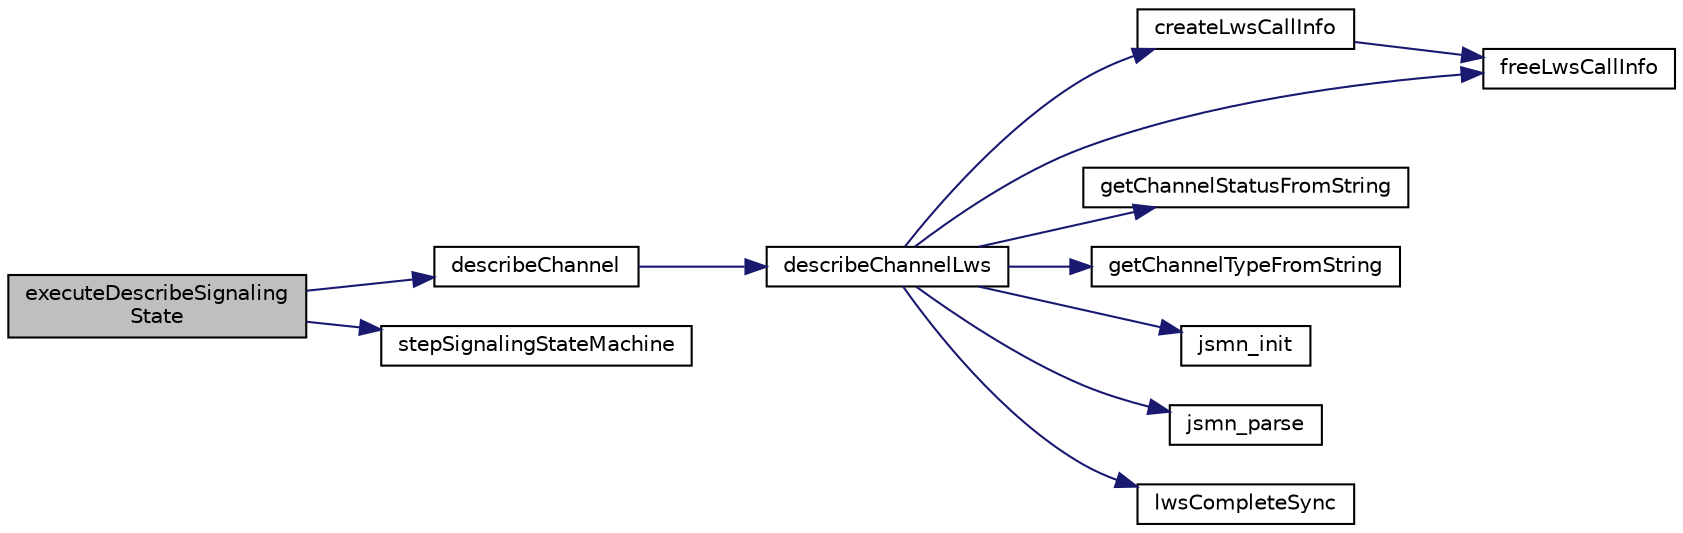 digraph "executeDescribeSignalingState"
{
 // LATEX_PDF_SIZE
  edge [fontname="Helvetica",fontsize="10",labelfontname="Helvetica",labelfontsize="10"];
  node [fontname="Helvetica",fontsize="10",shape=record];
  rankdir="LR";
  Node1 [label="executeDescribeSignaling\lState",height=0.2,width=0.4,color="black", fillcolor="grey75", style="filled", fontcolor="black",tooltip=" "];
  Node1 -> Node2 [color="midnightblue",fontsize="10",style="solid",fontname="Helvetica"];
  Node2 [label="describeChannel",height=0.2,width=0.4,color="black", fillcolor="white", style="filled",URL="$Signaling_8c.html#a7721cf7d3a8e27791693c1d7d0b06486",tooltip=" "];
  Node2 -> Node3 [color="midnightblue",fontsize="10",style="solid",fontname="Helvetica"];
  Node3 [label="describeChannelLws",height=0.2,width=0.4,color="black", fillcolor="white", style="filled",URL="$LwsApiCalls_8c.html#a5a8154ad7ebbd85474143c31b52e51b3",tooltip=" "];
  Node3 -> Node4 [color="midnightblue",fontsize="10",style="solid",fontname="Helvetica"];
  Node4 [label="createLwsCallInfo",height=0.2,width=0.4,color="black", fillcolor="white", style="filled",URL="$LwsApiCalls_8c.html#a988b3c6e00aa3e79fce24a41faeb772c",tooltip=" "];
  Node4 -> Node5 [color="midnightblue",fontsize="10",style="solid",fontname="Helvetica"];
  Node5 [label="freeLwsCallInfo",height=0.2,width=0.4,color="black", fillcolor="white", style="filled",URL="$LwsApiCalls_8c.html#a22be1d34eb8fe76e2872b23ea9f981d1",tooltip=" "];
  Node3 -> Node5 [color="midnightblue",fontsize="10",style="solid",fontname="Helvetica"];
  Node3 -> Node6 [color="midnightblue",fontsize="10",style="solid",fontname="Helvetica"];
  Node6 [label="getChannelStatusFromString",height=0.2,width=0.4,color="black", fillcolor="white", style="filled",URL="$ChannelInfo_8c.html#a464cf1c86d1808abf8f4c1b6583f4890",tooltip=" "];
  Node3 -> Node7 [color="midnightblue",fontsize="10",style="solid",fontname="Helvetica"];
  Node7 [label="getChannelTypeFromString",height=0.2,width=0.4,color="black", fillcolor="white", style="filled",URL="$ChannelInfo_8c.html#a3e238d942faed37a679b58371551aecb",tooltip=" "];
  Node3 -> Node8 [color="midnightblue",fontsize="10",style="solid",fontname="Helvetica"];
  Node8 [label="jsmn_init",height=0.2,width=0.4,color="black", fillcolor="white", style="filled",URL="$jsmn_8h.html#a8d4a8b3ce5c3d600feea38615b5f9aa6",tooltip=" "];
  Node3 -> Node9 [color="midnightblue",fontsize="10",style="solid",fontname="Helvetica"];
  Node9 [label="jsmn_parse",height=0.2,width=0.4,color="black", fillcolor="white", style="filled",URL="$jsmn_8h.html#acf28c8ae404fb0ad2823270d2a4c322a",tooltip=" "];
  Node3 -> Node10 [color="midnightblue",fontsize="10",style="solid",fontname="Helvetica"];
  Node10 [label="lwsCompleteSync",height=0.2,width=0.4,color="black", fillcolor="white", style="filled",URL="$LwsApiCalls_8c.html#a3c3cdd7608d37131d839bc47bd5de90b",tooltip=" "];
  Node1 -> Node11 [color="midnightblue",fontsize="10",style="solid",fontname="Helvetica"];
  Node11 [label="stepSignalingStateMachine",height=0.2,width=0.4,color="black", fillcolor="white", style="filled",URL="$StateMachine_8c.html#aec8441c2e021d29e6fdec5f97000431c",tooltip=" "];
}
